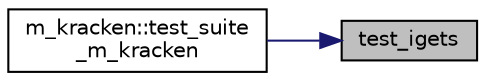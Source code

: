 digraph "test_igets"
{
 // LATEX_PDF_SIZE
  edge [fontname="Helvetica",fontsize="10",labelfontname="Helvetica",labelfontsize="10"];
  node [fontname="Helvetica",fontsize="10",shape=record];
  rankdir="RL";
  Node1 [label="test_igets",height=0.2,width=0.4,color="black", fillcolor="grey75", style="filled", fontcolor="black",tooltip=" "];
  Node1 -> Node2 [dir="back",color="midnightblue",fontsize="10",style="solid",fontname="Helvetica"];
  Node2 [label="m_kracken::test_suite\l_m_kracken",height=0.2,width=0.4,color="black", fillcolor="white", style="filled",URL="$namespacem__kracken.html#a59f94cea5ef39553cb4765959f981e00",tooltip=" "];
}
